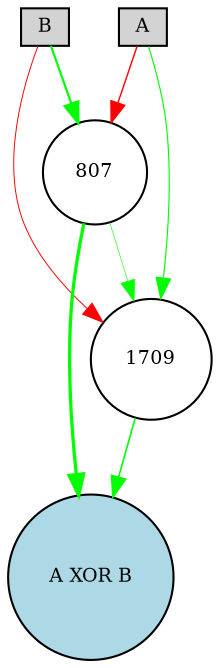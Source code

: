 digraph {
	node [fontsize=9 height=0.2 shape=circle width=0.2]
	A [fillcolor=lightgray shape=box style=filled]
	B [fillcolor=lightgray shape=box style=filled]
	"A XOR B" [fillcolor=lightblue style=filled]
	1709 [fillcolor=white style=filled]
	807 [fillcolor=white style=filled]
	B -> 807 [color=green penwidth=1.0295082425563642 style=solid]
	807 -> "A XOR B" [color=green penwidth=1.5615503224834328 style=solid]
	A -> 807 [color=red penwidth=0.6789039616090342 style=solid]
	A -> 1709 [color=green penwidth=0.5462367552333263 style=solid]
	1709 -> "A XOR B" [color=green penwidth=0.7750468885739346 style=solid]
	B -> 1709 [color=red penwidth=0.46496801086845463 style=solid]
	807 -> 1709 [color=green penwidth=0.28008365889811493 style=solid]
}
